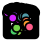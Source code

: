 <?xml version="1.0"?>
<!DOCTYPE ipe SYSTEM "ipe.dtd">
<ipe version="70218">
<ipestyle name="alpha-values">
<opacity name="255" value="1"/>
</ipestyle>
<ipestyle name="paper-size">
<layout paper="1000 1000" origin="0 0" frame="1000 1000"/>
</ipestyle>
<ipestyle name="marks">
<symbol name="mark/disk(sx)" transformations="translations">
<path fill="sym-stroke">
0.6 0 0 0.6 0 0 e
</path>
</symbol>
<symbol name="mark/fdisk(sfx)" transformations="translations">
<group>
<path fill="sym-fill">
0.5 0 0 0.5 0 0 e
</path>
<path fill="sym-stroke" fillrule="eofill">
0.6 0 0 0.6 0 0 e
0.4 0 0 0.4 0 0 e
</path>
</group>
</symbol>
</ipestyle>
<page>
<layer name="alpha"/>
<path layer="alpha" stroke="0" pen="3" opacity="255" stroke-opacity="opaque">
-4.26481 -3.96184 m
5.8672 -3.96184 l
5.8672 4.03816 l
-4.26481 4.03816 l
-4.26481 -3.96184 l
h
</path>
<path stroke="0" pen="3" opacity="255" stroke-opacity="opaque">
-0.740992 6.13816 m
-0.740992 6.63816 l
</path>
<path stroke="0" pen="3" opacity="255" stroke-opacity="opaque">
-0.740992 6.13816 m
-0.740992 6.63816 l
</path>
<path stroke="0" pen="3" opacity="255" stroke-opacity="opaque">
5.8672 4.33816 m
5.51782 4.33816 l
</path>
<path stroke="0" pen="3" opacity="255" stroke-opacity="opaque">
5.8672 4.03816 m
5.8672 4.33816 l
</path>
<path stroke="0" pen="3" opacity="255" stroke-opacity="opaque">
5.51782 4.03816 m
5.51782 4.33816 l
</path>
<path stroke="0" pen="3" opacity="255" stroke-opacity="opaque">
-0.740992 6.13816 m
-0.740992 6.63816 l
</path>
<path stroke="0" pen="3" opacity="255" stroke-opacity="opaque">
-0.740992 6.13816 m
-0.740992 6.63816 l
</path>
<path stroke="0" pen="3" opacity="255" stroke-opacity="opaque">
-0.740992 6.13816 m
-0.740992 6.63816 l
</path>
<path stroke="0" pen="3" opacity="255" stroke-opacity="opaque">
4.1203 4.33816 m
4.46968 4.33816 l
</path>
<path stroke="0" pen="3" opacity="255" stroke-opacity="opaque">
4.1203 4.03816 m
4.1203 4.33816 l
</path>
<path stroke="0" pen="3" opacity="255" stroke-opacity="opaque">
4.46968 4.03816 m
4.46968 4.33816 l
</path>
<path stroke="0" pen="3" opacity="255" stroke-opacity="opaque">
-0.740992 6.13816 m
-0.740992 6.63816 l
</path>
<path stroke="0" pen="3" opacity="255" stroke-opacity="opaque">
-0.740992 6.13816 m
-0.740992 6.63816 l
</path>
<path stroke="0" pen="3" opacity="255" stroke-opacity="opaque">
-0.740992 6.13816 m
-0.740992 6.63816 l
</path>
<path stroke="0" pen="3" opacity="255" stroke-opacity="opaque">
4.81906 4.33816 m
5.16844 4.33816 l
</path>
<path stroke="0" pen="3" opacity="255" stroke-opacity="opaque">
4.81906 4.03816 m
4.81906 4.33816 l
</path>
<path stroke="0" pen="3" opacity="255" stroke-opacity="opaque">
5.16844 4.03816 m
5.16844 4.33816 l
</path>
<path stroke="0" pen="3" opacity="255" stroke-opacity="opaque">
-0.740992 6.13816 m
-0.740992 6.63816 l
</path>
<path stroke="0" pen="3" opacity="255" stroke-opacity="opaque">
4.29499 4.63816 m
4.99375 4.63816 l
</path>
<path stroke="0" pen="3" opacity="255" stroke-opacity="opaque">
4.29499 4.33816 m
4.29499 4.63816 l
</path>
<path stroke="0" pen="3" opacity="255" stroke-opacity="opaque">
4.99375 4.33816 m
4.99375 4.63816 l
</path>
<path stroke="0" pen="3" opacity="255" stroke-opacity="opaque">
-0.740992 6.13816 m
-0.740992 6.63816 l
</path>
<path stroke="0" pen="3" opacity="255" stroke-opacity="opaque">
5.69251 4.93816 m
4.64437 4.93816 l
</path>
<path stroke="0" pen="3" opacity="255" stroke-opacity="opaque">
5.69251 4.33816 m
5.69251 4.93816 l
</path>
<path stroke="0" pen="3" opacity="255" stroke-opacity="opaque">
4.64437 4.63816 m
4.64437 4.93816 l
</path>
<path stroke="0" pen="3" opacity="255" stroke-opacity="opaque">
-0.740992 6.13816 m
-0.740992 6.63816 l
</path>
<path stroke="0" pen="3" opacity="255" stroke-opacity="opaque">
-0.740992 6.13816 m
-0.740992 6.63816 l
</path>
<path stroke="0" pen="3" opacity="255" stroke-opacity="opaque">
-0.740992 6.13816 m
-0.740992 6.63816 l
</path>
<path stroke="0" pen="3" opacity="255" stroke-opacity="opaque">
-0.740992 6.13816 m
-0.740992 6.63816 l
</path>
<path stroke="0" pen="3" opacity="255" stroke-opacity="opaque">
3.07216 4.33816 m
3.42154 4.33816 l
</path>
<path stroke="0" pen="3" opacity="255" stroke-opacity="opaque">
3.07216 4.03816 m
3.07216 4.33816 l
</path>
<path stroke="0" pen="3" opacity="255" stroke-opacity="opaque">
3.42154 4.03816 m
3.42154 4.33816 l
</path>
<path stroke="0" pen="3" opacity="255" stroke-opacity="opaque">
-0.740992 6.13816 m
-0.740992 6.63816 l
</path>
<path stroke="0" pen="3" opacity="255" stroke-opacity="opaque">
3.77092 4.63816 m
3.24685 4.63816 l
</path>
<path stroke="0" pen="3" opacity="255" stroke-opacity="opaque">
3.77092 4.03816 m
3.77092 4.63816 l
</path>
<path stroke="0" pen="3" opacity="255" stroke-opacity="opaque">
3.24685 4.33816 m
3.24685 4.63816 l
</path>
<path stroke="0" pen="3" opacity="255" stroke-opacity="opaque">
-0.740992 6.13816 m
-0.740992 6.63816 l
</path>
<path stroke="0" pen="3" opacity="255" stroke-opacity="opaque">
5.16844 5.23816 m
3.50888 5.23816 l
</path>
<path stroke="0" pen="3" opacity="255" stroke-opacity="opaque">
5.16844 4.93816 m
5.16844 5.23816 l
</path>
<path stroke="0" pen="3" opacity="255" stroke-opacity="opaque">
3.50888 4.63816 m
3.50888 5.23816 l
</path>
<path stroke="0" pen="3" opacity="255" stroke-opacity="opaque">
-0.740992 6.13816 m
-0.740992 6.63816 l
</path>
<path stroke="0" pen="3" opacity="255" stroke-opacity="opaque">
-0.740992 6.13816 m
-0.740992 6.63816 l
</path>
<path stroke="0" pen="3" opacity="255" stroke-opacity="opaque">
-0.740992 6.13816 m
-0.740992 6.63816 l
</path>
<path stroke="0" pen="3" opacity="255" stroke-opacity="opaque">
-0.740992 6.13816 m
-0.740992 6.63816 l
</path>
<path stroke="0" pen="3" opacity="255" stroke-opacity="opaque">
2.02402 4.33816 m
2.3734 4.33816 l
</path>
<path stroke="0" pen="3" opacity="255" stroke-opacity="opaque">
2.02402 4.03816 m
2.02402 4.33816 l
</path>
<path stroke="0" pen="3" opacity="255" stroke-opacity="opaque">
2.3734 4.03816 m
2.3734 4.33816 l
</path>
<path stroke="0" pen="3" opacity="255" stroke-opacity="opaque">
-0.740992 6.13816 m
-0.740992 6.63816 l
</path>
<path stroke="0" pen="3" opacity="255" stroke-opacity="opaque">
-0.740992 6.13816 m
-0.740992 6.63816 l
</path>
<path stroke="0" pen="3" opacity="255" stroke-opacity="opaque">
-0.740992 6.13816 m
-0.740992 6.63816 l
</path>
<path stroke="0" pen="3" opacity="255" stroke-opacity="opaque">
1.67464 4.33816 m
1.32526 4.33816 l
</path>
<path stroke="0" pen="3" opacity="255" stroke-opacity="opaque">
1.67464 4.03816 m
1.67464 4.33816 l
</path>
<path stroke="0" pen="3" opacity="255" stroke-opacity="opaque">
1.32526 4.03816 m
1.32526 4.33816 l
</path>
<path stroke="0" pen="3" opacity="255" stroke-opacity="opaque">
-0.740992 6.13816 m
-0.740992 6.63816 l
</path>
<path stroke="0" pen="3" opacity="255" stroke-opacity="opaque">
2.19871 4.63816 m
1.49995 4.63816 l
</path>
<path stroke="0" pen="3" opacity="255" stroke-opacity="opaque">
2.19871 4.33816 m
2.19871 4.63816 l
</path>
<path stroke="0" pen="3" opacity="255" stroke-opacity="opaque">
1.49995 4.33816 m
1.49995 4.63816 l
</path>
<path stroke="0" pen="3" opacity="255" stroke-opacity="opaque">
-0.740992 6.13816 m
-0.740992 6.63816 l
</path>
<path stroke="0" pen="3" opacity="255" stroke-opacity="opaque">
2.72278 4.93816 m
1.84933 4.93816 l
</path>
<path stroke="0" pen="3" opacity="255" stroke-opacity="opaque">
2.72278 4.03816 m
2.72278 4.93816 l
</path>
<path stroke="0" pen="3" opacity="255" stroke-opacity="opaque">
1.84933 4.63816 m
1.84933 4.93816 l
</path>
<path stroke="0" pen="3" opacity="255" stroke-opacity="opaque">
-0.740992 6.13816 m
-0.740992 6.63816 l
</path>
<path stroke="0" pen="3" opacity="255" stroke-opacity="opaque">
-0.740992 6.13816 m
-0.740992 6.63816 l
</path>
<path stroke="0" pen="3" opacity="255" stroke-opacity="opaque">
-0.740992 6.13816 m
-0.740992 6.63816 l
</path>
<path stroke="0" pen="3" opacity="255" stroke-opacity="opaque">
0.626502 4.33816 m
0.975882 4.33816 l
</path>
<path stroke="0" pen="3" opacity="255" stroke-opacity="opaque">
0.626502 4.03816 m
0.626502 4.33816 l
</path>
<path stroke="0" pen="3" opacity="255" stroke-opacity="opaque">
0.975882 4.03816 m
0.975882 4.33816 l
</path>
<path stroke="0" pen="3" opacity="255" stroke-opacity="opaque">
-0.740992 6.13816 m
-0.740992 6.63816 l
</path>
<path stroke="0" pen="3" opacity="255" stroke-opacity="opaque">
2.28606 5.23816 m
0.801192 5.23816 l
</path>
<path stroke="0" pen="3" opacity="255" stroke-opacity="opaque">
2.28606 4.93816 m
2.28606 5.23816 l
</path>
<path stroke="0" pen="3" opacity="255" stroke-opacity="opaque">
0.801192 4.33816 m
0.801192 5.23816 l
</path>
<path stroke="0" pen="3" opacity="255" stroke-opacity="opaque">
-0.740992 6.13816 m
-0.740992 6.63816 l
</path>
<path stroke="0" pen="3" opacity="255" stroke-opacity="opaque">
4.33866 5.53816 m
1.54362 5.53816 l
</path>
<path stroke="0" pen="3" opacity="255" stroke-opacity="opaque">
4.33866 5.23816 m
4.33866 5.53816 l
</path>
<path stroke="0" pen="3" opacity="255" stroke-opacity="opaque">
1.54362 5.23816 m
1.54362 5.53816 l
</path>
<path stroke="0" pen="3" opacity="255" stroke-opacity="opaque">
-0.740992 6.13816 m
-0.740992 6.63816 l
</path>
<path stroke="0" pen="3" opacity="255" stroke-opacity="opaque">
-0.740992 6.13816 m
-0.740992 6.63816 l
</path>
<path stroke="0" pen="3" opacity="255" stroke-opacity="opaque">
-0.740992 6.13816 m
-0.740992 6.63816 l
</path>
<path stroke="0" pen="3" opacity="255" stroke-opacity="opaque">
-1.1204 4.33816 m
-1.46978 4.33816 l
</path>
<path stroke="0" pen="3" opacity="255" stroke-opacity="opaque">
-1.1204 4.03816 m
-1.1204 4.33816 l
</path>
<path stroke="0" pen="3" opacity="255" stroke-opacity="opaque">
-1.46978 4.03816 m
-1.46978 4.33816 l
</path>
<path stroke="0" pen="3" opacity="255" stroke-opacity="opaque">
-0.740992 6.13816 m
-0.740992 6.63816 l
</path>
<path stroke="0" pen="3" opacity="255" stroke-opacity="opaque">
-0.740992 6.13816 m
-0.740992 6.63816 l
</path>
<path stroke="0" pen="3" opacity="255" stroke-opacity="opaque">
-0.740992 6.13816 m
-0.740992 6.63816 l
</path>
<path stroke="0" pen="3" opacity="255" stroke-opacity="opaque">
-0.421637 4.33816 m
-0.0722571 4.33816 l
</path>
<path stroke="0" pen="3" opacity="255" stroke-opacity="opaque">
-0.421637 4.03816 m
-0.421637 4.33816 l
</path>
<path stroke="0" pen="3" opacity="255" stroke-opacity="opaque">
-0.0722571 4.03816 m
-0.0722571 4.33816 l
</path>
<path stroke="0" pen="3" opacity="255" stroke-opacity="opaque">
-0.740992 6.13816 m
-0.740992 6.63816 l
</path>
<path stroke="0" pen="3" opacity="255" stroke-opacity="opaque">
-0.740992 6.13816 m
-0.740992 6.63816 l
</path>
<path stroke="0" pen="3" opacity="255" stroke-opacity="opaque">
-0.246947 4.63816 m
-0.771016 4.63816 l
</path>
<path stroke="0" pen="3" opacity="255" stroke-opacity="opaque">
-0.246947 4.33816 m
-0.246947 4.63816 l
</path>
<path stroke="0" pen="3" opacity="255" stroke-opacity="opaque">
-0.771016 4.03816 m
-0.771016 4.63816 l
</path>
<path stroke="0" pen="3" opacity="255" stroke-opacity="opaque">
-0.740992 6.13816 m
-0.740992 6.63816 l
</path>
<path stroke="0" pen="3" opacity="255" stroke-opacity="opaque">
-0.740992 6.13816 m
-0.740992 6.63816 l
</path>
<path stroke="0" pen="3" opacity="255" stroke-opacity="opaque">
-0.508982 4.93816 m
0.277123 4.93816 l
</path>
<path stroke="0" pen="3" opacity="255" stroke-opacity="opaque">
-0.508982 4.63816 m
-0.508982 4.93816 l
</path>
<path stroke="0" pen="3" opacity="255" stroke-opacity="opaque">
0.277123 4.03816 m
0.277123 4.93816 l
</path>
<path stroke="0" pen="3" opacity="255" stroke-opacity="opaque">
-0.740992 6.13816 m
-0.740992 6.63816 l
</path>
<path stroke="0" pen="3" opacity="255" stroke-opacity="opaque">
-1.29509 5.23816 m
-0.11593 5.23816 l
</path>
<path stroke="0" pen="3" opacity="255" stroke-opacity="opaque">
-1.29509 4.33816 m
-1.29509 5.23816 l
</path>
<path stroke="0" pen="3" opacity="255" stroke-opacity="opaque">
-0.11593 4.93816 m
-0.11593 5.23816 l
</path>
<path stroke="0" pen="3" opacity="255" stroke-opacity="opaque">
-0.740992 6.13816 m
-0.740992 6.63816 l
</path>
<path stroke="0" pen="3" opacity="255" stroke-opacity="opaque">
2.94114 5.83816 m
-0.705508 5.83816 l
</path>
<path stroke="0" pen="3" opacity="255" stroke-opacity="opaque">
2.94114 5.53816 m
2.94114 5.83816 l
</path>
<path stroke="0" pen="3" opacity="255" stroke-opacity="opaque">
-0.705508 5.23816 m
-0.705508 5.83816 l
</path>
<path stroke="0" pen="3" opacity="255" stroke-opacity="opaque">
-0.740992 6.13816 m
-0.740992 6.63816 l
</path>
<path stroke="0" pen="3" opacity="255" stroke-opacity="opaque">
-0.740992 6.13816 m
-0.740992 6.63816 l
</path>
<path stroke="0" pen="3" opacity="255" stroke-opacity="opaque">
-0.740992 6.13816 m
-0.740992 6.63816 l
</path>
<path stroke="0" pen="3" opacity="255" stroke-opacity="opaque">
-0.740992 6.13816 m
-0.740992 6.63816 l
</path>
<path stroke="0" pen="3" opacity="255" stroke-opacity="opaque">
-0.740992 6.13816 m
-0.740992 6.63816 l
</path>
<path stroke="0" pen="3" opacity="255" stroke-opacity="opaque">
-3.56605 4.33816 m
-3.21667 4.33816 l
</path>
<path stroke="0" pen="3" opacity="255" stroke-opacity="opaque">
-3.56605 4.03816 m
-3.56605 4.33816 l
</path>
<path stroke="0" pen="3" opacity="255" stroke-opacity="opaque">
-3.21667 4.03816 m
-3.21667 4.33816 l
</path>
<path stroke="0" pen="3" opacity="255" stroke-opacity="opaque">
-0.740992 6.13816 m
-0.740992 6.63816 l
</path>
<path stroke="0" pen="3" opacity="255" stroke-opacity="opaque">
-2.86729 4.63816 m
-3.39136 4.63816 l
</path>
<path stroke="0" pen="3" opacity="255" stroke-opacity="opaque">
-2.86729 4.03816 m
-2.86729 4.63816 l
</path>
<path stroke="0" pen="3" opacity="255" stroke-opacity="opaque">
-3.39136 4.33816 m
-3.39136 4.63816 l
</path>
<path stroke="0" pen="3" opacity="255" stroke-opacity="opaque">
-0.740992 6.13816 m
-0.740992 6.63816 l
</path>
<path stroke="0" pen="3" opacity="255" stroke-opacity="opaque">
-0.740992 6.13816 m
-0.740992 6.63816 l
</path>
<path stroke="0" pen="3" opacity="255" stroke-opacity="opaque">
-3.12933 4.93816 m
-3.91543 4.93816 l
</path>
<path stroke="0" pen="3" opacity="255" stroke-opacity="opaque">
-3.12933 4.63816 m
-3.12933 4.93816 l
</path>
<path stroke="0" pen="3" opacity="255" stroke-opacity="opaque">
-3.91543 4.03816 m
-3.91543 4.93816 l
</path>
<path stroke="0" pen="3" opacity="255" stroke-opacity="opaque">
-0.740992 6.13816 m
-0.740992 6.63816 l
</path>
<path stroke="0" pen="3" opacity="255" stroke-opacity="opaque">
-4.26481 5.23816 m
-3.52238 5.23816 l
</path>
<path stroke="0" pen="3" opacity="255" stroke-opacity="opaque">
-4.26481 4.03816 m
-4.26481 5.23816 l
</path>
<path stroke="0" pen="3" opacity="255" stroke-opacity="opaque">
-3.52238 4.93816 m
-3.52238 5.23816 l
</path>
<path stroke="0" pen="3" opacity="255" stroke-opacity="opaque">
-0.740992 6.13816 m
-0.740992 6.63816 l
</path>
<path stroke="0" pen="3" opacity="255" stroke-opacity="opaque">
-0.740992 6.13816 m
-0.740992 6.63816 l
</path>
<path stroke="0" pen="3" opacity="255" stroke-opacity="opaque">
-3.8936 5.53816 m
-2.51791 5.53816 l
</path>
<path stroke="0" pen="3" opacity="255" stroke-opacity="opaque">
-3.8936 5.23816 m
-3.8936 5.53816 l
</path>
<path stroke="0" pen="3" opacity="255" stroke-opacity="opaque">
-2.51791 4.03816 m
-2.51791 5.53816 l
</path>
<path stroke="0" pen="3" opacity="255" stroke-opacity="opaque">
-0.740992 6.13816 m
-0.740992 6.63816 l
</path>
<path stroke="0" pen="3" opacity="255" stroke-opacity="opaque">
-0.740992 6.13816 m
-0.740992 6.63816 l
</path>
<path stroke="0" pen="3" opacity="255" stroke-opacity="opaque">
-0.740992 6.13816 m
-0.740992 6.63816 l
</path>
<path stroke="0" pen="3" opacity="255" stroke-opacity="opaque">
-2.16854 4.33816 m
-1.81916 4.33816 l
</path>
<path stroke="0" pen="3" opacity="255" stroke-opacity="opaque">
-2.16854 4.03816 m
-2.16854 4.33816 l
</path>
<path stroke="0" pen="3" opacity="255" stroke-opacity="opaque">
-1.81916 4.03816 m
-1.81916 4.33816 l
</path>
<path stroke="0" pen="3" opacity="255" stroke-opacity="opaque">
-0.740992 6.13816 m
-0.740992 6.63816 l
</path>
<path stroke="0" pen="3" opacity="255" stroke-opacity="opaque">
-3.20576 5.83816 m
-1.99385 5.83816 l
</path>
<path stroke="0" pen="3" opacity="255" stroke-opacity="opaque">
-3.20576 5.53816 m
-3.20576 5.83816 l
</path>
<path stroke="0" pen="3" opacity="255" stroke-opacity="opaque">
-1.99385 4.33816 m
-1.99385 5.83816 l
</path>
<path stroke="0" pen="3" opacity="255" stroke-opacity="opaque">
-0.740992 6.13816 m
-0.740992 6.63816 l
</path>
<path stroke="0" pen="3" opacity="255" stroke-opacity="opaque">
1.11782 6.13816 m
-2.5998 6.13816 l
</path>
<path stroke="0" pen="3" opacity="255" stroke-opacity="opaque">
1.11782 5.83816 m
1.11782 6.13816 l
</path>
<path stroke="0" pen="3" opacity="255" stroke-opacity="opaque">
-2.5998 5.83816 m
-2.5998 6.13816 l
</path>
<path stroke="0" pen="3" opacity="255" stroke-opacity="opaque">
-0.740992 6.13816 m
-0.740992 6.63816 l
</path>
<use name="mark/fdisk(sfx)" pos="5.8672 4.03816" size="normal" fill="1 0.356 0.537"/>
<use name="mark/fdisk(sfx)" pos="5.51782 4.03816" size="normal" fill="1 0.376 0.45"/>
<use name="mark/fdisk(sfx)" pos="5.69251 4.33816" size="normal" fill="0"/>
<use name="mark/fdisk(sfx)" pos="4.1203 4.03816" size="normal" fill="1 0.498 0.341"/>
<use name="mark/fdisk(sfx)" pos="4.46968 4.03816" size="normal" fill="1 0.549 0.301"/>
<use name="mark/fdisk(sfx)" pos="4.29499 4.33816" size="normal" fill="0"/>
<use name="mark/fdisk(sfx)" pos="4.81906 4.03816" size="normal" fill="1 0.584 0.258"/>
<use name="mark/fdisk(sfx)" pos="5.16844 4.03816" size="normal" fill="1 0.615 0.192"/>
<use name="mark/fdisk(sfx)" pos="4.99375 4.33816" size="normal" fill="0"/>
<use name="mark/fdisk(sfx)" pos="4.64437 4.63816" size="normal" fill="0"/>
<use name="mark/fdisk(sfx)" pos="5.16844 4.93816" size="normal" fill="0"/>
<use name="mark/fdisk(sfx)" pos="3.77092 4.03816" size="normal" fill="0.949 0.705 0.145"/>
<use name="mark/fdisk(sfx)" pos="3.07216 4.03816" size="normal" fill="0.921 0.733 0.184"/>
<use name="mark/fdisk(sfx)" pos="3.42154 4.03816" size="normal" fill="0.901 0.756 0.219"/>
<use name="mark/fdisk(sfx)" pos="3.24685 4.33816" size="normal" fill="0"/>
<use name="mark/fdisk(sfx)" pos="3.50888 4.63816" size="normal" fill="0"/>
<use name="mark/fdisk(sfx)" pos="4.33866 5.23816" size="normal" fill="0"/>
<use name="mark/fdisk(sfx)" pos="2.72278 4.03816" size="normal" fill="0.784 0.827 0.309"/>
<use name="mark/fdisk(sfx)" pos="2.02402 4.03816" size="normal" fill="0.674 0.823 0.298"/>
<use name="mark/fdisk(sfx)" pos="2.3734 4.03816" size="normal" fill="0.611 0.823 0.294"/>
<use name="mark/fdisk(sfx)" pos="2.19871 4.33816" size="normal" fill="0"/>
<use name="mark/fdisk(sfx)" pos="1.67464 4.03816" size="normal" fill="0.541 0.823 0.286"/>
<use name="mark/fdisk(sfx)" pos="1.32526 4.03816" size="normal" fill="0.447 0.823 0.282"/>
<use name="mark/fdisk(sfx)" pos="1.49995 4.33816" size="normal" fill="0"/>
<use name="mark/fdisk(sfx)" pos="1.84933 4.63816" size="normal" fill="0"/>
<use name="mark/fdisk(sfx)" pos="2.28606 4.93816" size="normal" fill="0"/>
<use name="mark/fdisk(sfx)" pos="0.626502 4.03816" size="normal" fill="0.286 0.807 0.407"/>
<use name="mark/fdisk(sfx)" pos="0.975882 4.03816" size="normal" fill="0.298 0.788 0.486"/>
<use name="mark/fdisk(sfx)" pos="0.801192 4.33816" size="normal" fill="0"/>
<use name="mark/fdisk(sfx)" pos="1.54362 5.23816" size="normal" fill="0"/>
<use name="mark/fdisk(sfx)" pos="2.94114 5.53816" size="normal" fill="0"/>
<use name="mark/fdisk(sfx)" pos="-1.1204 4.03816" size="normal" fill="0.345 0.662 0.643"/>
<use name="mark/fdisk(sfx)" pos="-1.46978 4.03816" size="normal" fill="0.349 0.647 0.647"/>
<use name="mark/fdisk(sfx)" pos="-1.29509 4.33816" size="normal" fill="0"/>
<use name="mark/fdisk(sfx)" pos="-0.421637 4.03816" size="normal" fill="0.329 0.619 0.654"/>
<use name="mark/fdisk(sfx)" pos="-0.0722571 4.03816" size="normal" fill="0.321 0.607 0.658"/>
<use name="mark/fdisk(sfx)" pos="-0.246947 4.33816" size="normal" fill="0"/>
<use name="mark/fdisk(sfx)" pos="-0.771016 4.03816" size="normal" fill="0.313 0.592 0.662"/>
<use name="mark/fdisk(sfx)" pos="-0.508982 4.63816" size="normal" fill="0"/>
<use name="mark/fdisk(sfx)" pos="0.277123 4.03816" size="normal" fill="0.301 0.58 0.67"/>
<use name="mark/fdisk(sfx)" pos="-0.11593 4.93816" size="normal" fill="0"/>
<use name="mark/fdisk(sfx)" pos="-0.705508 5.23816" size="normal" fill="0"/>
<use name="mark/fdisk(sfx)" pos="1.11782 5.83816" size="normal" fill="0"/>
<use name="mark/fdisk(sfx)" pos="-4.26481 4.03816" size="normal" fill="0.239 0.396 1"/>
<use name="mark/fdisk(sfx)" pos="-2.86729 4.03816" size="normal" fill="0.576 0.278 1"/>
<use name="mark/fdisk(sfx)" pos="-3.56605 4.03816" size="normal" fill="0.674 0.239 1"/>
<use name="mark/fdisk(sfx)" pos="-3.21667 4.03816" size="normal" fill="0.752 0.196 1"/>
<use name="mark/fdisk(sfx)" pos="-3.39136 4.33816" size="normal" fill="0"/>
<use name="mark/fdisk(sfx)" pos="-3.12933 4.63816" size="normal" fill="0"/>
<use name="mark/fdisk(sfx)" pos="-3.91543 4.03816" size="normal" fill="0.819 0.141 1"/>
<use name="mark/fdisk(sfx)" pos="-3.52238 4.93816" size="normal" fill="0"/>
<use name="mark/fdisk(sfx)" pos="-3.8936 5.23816" size="normal" fill="0"/>
<use name="mark/fdisk(sfx)" pos="-2.51791 4.03816" size="normal" fill="0.909 0.105 0.952"/>
<use name="mark/fdisk(sfx)" pos="-3.20576 5.53816" size="normal" fill="0"/>
<use name="mark/fdisk(sfx)" pos="-2.16854 4.03816" size="normal" fill="1 0.117 0.862"/>
<use name="mark/fdisk(sfx)" pos="-1.81916 4.03816" size="normal" fill="1 0.18 0.819"/>
<use name="mark/fdisk(sfx)" pos="-1.99385 4.33816" size="normal" fill="0"/>
<use name="mark/fdisk(sfx)" pos="-2.5998 5.83816" size="normal" fill="0"/>
<use name="mark/fdisk(sfx)" pos="-0.740992 6.13816" size="normal" fill="0"/>
<use name="mark/fdisk(sfx)" pos="0.518244 -0.979767" size="normal" fill="0.784 0.827 0.309"/>
<use name="mark/fdisk(sfx)" pos="-1.0804 -1.30175" size="normal" fill="0.674 0.823 0.298"/>
<use name="mark/fdisk(sfx)" pos="-1.61533 -2.96184" size="normal" fill="0.298 0.788 0.486"/>
<use name="mark/fdisk(sfx)" pos="-0.324762 -2.78" size="normal" fill="0.541 0.823 0.286"/>
<use name="mark/fdisk(sfx)" pos="0.663644 -1.21318" size="normal" fill="0.611 0.823 0.294"/>
<use name="mark/fdisk(sfx)" pos="-1.70921 -2.61186" size="normal" fill="0.286 0.807 0.407"/>
<use name="mark/fdisk(sfx)" pos="-0.751086 -1.4027" size="normal" fill="0.447 0.823 0.282"/>
<use name="mark/fdisk(sfx)" pos="2.57089 -0.139617" size="normal" fill="0.949 0.705 0.145"/>
<use name="mark/fdisk(sfx)" pos="2.27465 -0.651094" size="normal" fill="0.921 0.733 0.184"/>
<use name="mark/fdisk(sfx)" pos="2.62428 -0.320176" size="normal" fill="0.901 0.756 0.219"/>
<use name="mark/fdisk(sfx)" pos="-0.220653 1.39823" size="normal" fill="1 0.18 0.819"/>
<use name="mark/fdisk(sfx)" pos="-0.971117 2.38145" size="normal" fill="0.752 0.196 1"/>
<use name="mark/fdisk(sfx)" pos="-0.815755 1.61494" size="normal" fill="1 0.117 0.862"/>
<use name="mark/fdisk(sfx)" pos="-1.43358 2.23797" size="normal" fill="0.674 0.239 1"/>
<use name="mark/fdisk(sfx)" pos="-1.63536 2.94875" size="normal" fill="0.576 0.278 1"/>
<use name="mark/fdisk(sfx)" pos="-2.26481 2.3944" size="normal" fill="0.239 0.396 1"/>
<use name="mark/fdisk(sfx)" pos="0.163431 1.55506" size="normal" fill="0.909 0.105 0.952"/>
<use name="mark/fdisk(sfx)" pos="-2.17393 2.14773" size="normal" fill="0.819 0.141 1"/>
<use name="mark/fdisk(sfx)" pos="1.35874 3.03816" size="normal" fill="0.301 0.58 0.67"/>
<use name="mark/fdisk(sfx)" pos="0.797853 2.03799" size="normal" fill="0.349 0.647 0.647"/>
<use name="mark/fdisk(sfx)" pos="2.10402 2.19375" size="normal" fill="0.313 0.592 0.662"/>
<use name="mark/fdisk(sfx)" pos="0.874236 2.34715" size="normal" fill="0.345 0.662 0.643"/>
<use name="mark/fdisk(sfx)" pos="1.65507 2.7954" size="normal" fill="0.329 0.619 0.654"/>
<use name="mark/fdisk(sfx)" pos="2.41523 2.62556" size="normal" fill="0.321 0.607 0.658"/>
<use name="mark/fdisk(sfx)" pos="3.7999 -0.42415" size="normal" fill="1 0.376 0.45"/>
<use name="mark/fdisk(sfx)" pos="2.47863 -0.0178838" size="normal" fill="1 0.584 0.258"/>
<use name="mark/fdisk(sfx)" pos="2.66652 0.929695" size="normal" fill="1 0.498 0.341"/>
<use name="mark/fdisk(sfx)" pos="3.27896 0.0221679" size="normal" fill="1 0.549 0.301"/>
<use name="mark/fdisk(sfx)" pos="2.95771 -0.0512093" size="normal" fill="1 0.615 0.192"/>
<use name="mark/fdisk(sfx)" pos="3.8672 -1.08739" size="normal" fill="1 0.356 0.537"/>
</page>
</ipe>
